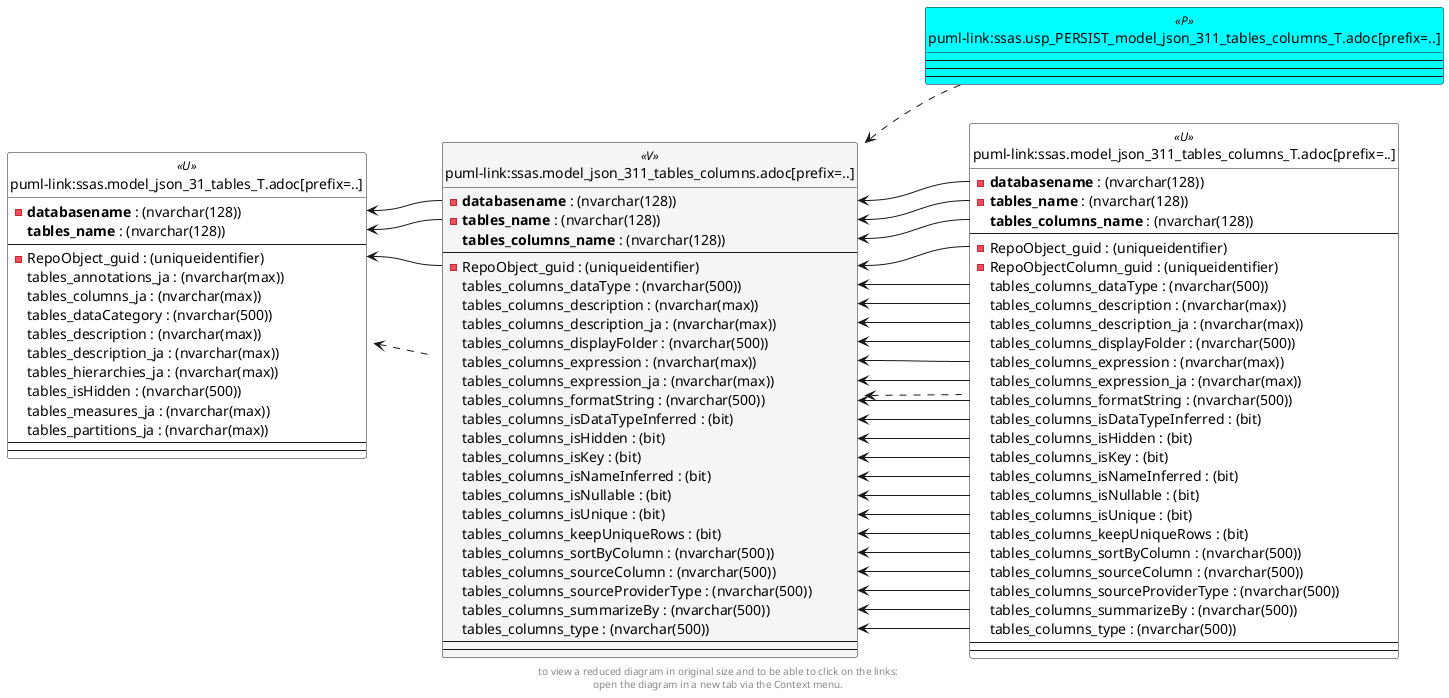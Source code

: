 @startuml
left to right direction
'top to bottom direction
hide circle
'avoide "." issues:
set namespaceSeparator none


skinparam class {
  BackgroundColor White
  BackgroundColor<<FN>> Yellow
  BackgroundColor<<FS>> Yellow
  BackgroundColor<<FT>> LightGray
  BackgroundColor<<IF>> Yellow
  BackgroundColor<<IS>> Yellow
  BackgroundColor<<P>> Aqua
  BackgroundColor<<PC>> Aqua
  BackgroundColor<<SN>> Yellow
  BackgroundColor<<SO>> SlateBlue
  BackgroundColor<<TF>> LightGray
  BackgroundColor<<TR>> Tomato
  BackgroundColor<<U>> White
  BackgroundColor<<V>> WhiteSmoke
  BackgroundColor<<X>> Aqua
}


entity "puml-link:ssas.model_json_31_tables_T.adoc[prefix=..]" as ssas.model_json_31_tables_T << U >> {
  - **databasename** : (nvarchar(128))
  **tables_name** : (nvarchar(128))
  --
  - RepoObject_guid : (uniqueidentifier)
  tables_annotations_ja : (nvarchar(max))
  tables_columns_ja : (nvarchar(max))
  tables_dataCategory : (nvarchar(500))
  tables_description : (nvarchar(max))
  tables_description_ja : (nvarchar(max))
  tables_hierarchies_ja : (nvarchar(max))
  tables_isHidden : (nvarchar(500))
  tables_measures_ja : (nvarchar(max))
  tables_partitions_ja : (nvarchar(max))
  --
  --
}

entity "puml-link:ssas.model_json_311_tables_columns.adoc[prefix=..]" as ssas.model_json_311_tables_columns << V >> {
  - **databasename** : (nvarchar(128))
  - **tables_name** : (nvarchar(128))
  **tables_columns_name** : (nvarchar(128))
  --
  - RepoObject_guid : (uniqueidentifier)
  tables_columns_dataType : (nvarchar(500))
  tables_columns_description : (nvarchar(max))
  tables_columns_description_ja : (nvarchar(max))
  tables_columns_displayFolder : (nvarchar(500))
  tables_columns_expression : (nvarchar(max))
  tables_columns_expression_ja : (nvarchar(max))
  tables_columns_formatString : (nvarchar(500))
  tables_columns_isDataTypeInferred : (bit)
  tables_columns_isHidden : (bit)
  tables_columns_isKey : (bit)
  tables_columns_isNameInferred : (bit)
  tables_columns_isNullable : (bit)
  tables_columns_isUnique : (bit)
  tables_columns_keepUniqueRows : (bit)
  tables_columns_sortByColumn : (nvarchar(500))
  tables_columns_sourceColumn : (nvarchar(500))
  tables_columns_sourceProviderType : (nvarchar(500))
  tables_columns_summarizeBy : (nvarchar(500))
  tables_columns_type : (nvarchar(500))
  --
  --
}

entity "puml-link:ssas.model_json_311_tables_columns_T.adoc[prefix=..]" as ssas.model_json_311_tables_columns_T << U >> {
  - **databasename** : (nvarchar(128))
  - **tables_name** : (nvarchar(128))
  **tables_columns_name** : (nvarchar(128))
  --
  - RepoObject_guid : (uniqueidentifier)
  - RepoObjectColumn_guid : (uniqueidentifier)
  tables_columns_dataType : (nvarchar(500))
  tables_columns_description : (nvarchar(max))
  tables_columns_description_ja : (nvarchar(max))
  tables_columns_displayFolder : (nvarchar(500))
  tables_columns_expression : (nvarchar(max))
  tables_columns_expression_ja : (nvarchar(max))
  tables_columns_formatString : (nvarchar(500))
  tables_columns_isDataTypeInferred : (bit)
  tables_columns_isHidden : (bit)
  tables_columns_isKey : (bit)
  tables_columns_isNameInferred : (bit)
  tables_columns_isNullable : (bit)
  tables_columns_isUnique : (bit)
  tables_columns_keepUniqueRows : (bit)
  tables_columns_sortByColumn : (nvarchar(500))
  tables_columns_sourceColumn : (nvarchar(500))
  tables_columns_sourceProviderType : (nvarchar(500))
  tables_columns_summarizeBy : (nvarchar(500))
  tables_columns_type : (nvarchar(500))
  --
  --
}

entity "puml-link:ssas.usp_PERSIST_model_json_311_tables_columns_T.adoc[prefix=..]" as ssas.usp_PERSIST_model_json_311_tables_columns_T << P >> {
  --
  --
  --
}

ssas.model_json_31_tables_T <.. ssas.model_json_311_tables_columns
ssas.model_json_311_tables_columns <.. ssas.model_json_311_tables_columns_T
ssas.model_json_311_tables_columns <.. ssas.usp_PERSIST_model_json_311_tables_columns_T
ssas.model_json_31_tables_T::databasename <-- ssas.model_json_311_tables_columns::databasename
ssas.model_json_31_tables_T::RepoObject_guid <-- ssas.model_json_311_tables_columns::RepoObject_guid
ssas.model_json_31_tables_T::tables_name <-- ssas.model_json_311_tables_columns::tables_name
ssas.model_json_311_tables_columns::databasename <-- ssas.model_json_311_tables_columns_T::databasename
ssas.model_json_311_tables_columns::RepoObject_guid <-- ssas.model_json_311_tables_columns_T::RepoObject_guid
ssas.model_json_311_tables_columns::tables_columns_dataType <-- ssas.model_json_311_tables_columns_T::tables_columns_dataType
ssas.model_json_311_tables_columns::tables_columns_description <-- ssas.model_json_311_tables_columns_T::tables_columns_description
ssas.model_json_311_tables_columns::tables_columns_description_ja <-- ssas.model_json_311_tables_columns_T::tables_columns_description_ja
ssas.model_json_311_tables_columns::tables_columns_displayFolder <-- ssas.model_json_311_tables_columns_T::tables_columns_displayFolder
ssas.model_json_311_tables_columns::tables_columns_expression <-- ssas.model_json_311_tables_columns_T::tables_columns_expression
ssas.model_json_311_tables_columns::tables_columns_expression_ja <-- ssas.model_json_311_tables_columns_T::tables_columns_expression_ja
ssas.model_json_311_tables_columns::tables_columns_formatString <-- ssas.model_json_311_tables_columns_T::tables_columns_formatString
ssas.model_json_311_tables_columns::tables_columns_isDataTypeInferred <-- ssas.model_json_311_tables_columns_T::tables_columns_isDataTypeInferred
ssas.model_json_311_tables_columns::tables_columns_isHidden <-- ssas.model_json_311_tables_columns_T::tables_columns_isHidden
ssas.model_json_311_tables_columns::tables_columns_isKey <-- ssas.model_json_311_tables_columns_T::tables_columns_isKey
ssas.model_json_311_tables_columns::tables_columns_isNameInferred <-- ssas.model_json_311_tables_columns_T::tables_columns_isNameInferred
ssas.model_json_311_tables_columns::tables_columns_isNullable <-- ssas.model_json_311_tables_columns_T::tables_columns_isNullable
ssas.model_json_311_tables_columns::tables_columns_isUnique <-- ssas.model_json_311_tables_columns_T::tables_columns_isUnique
ssas.model_json_311_tables_columns::tables_columns_keepUniqueRows <-- ssas.model_json_311_tables_columns_T::tables_columns_keepUniqueRows
ssas.model_json_311_tables_columns::tables_columns_name <-- ssas.model_json_311_tables_columns_T::tables_columns_name
ssas.model_json_311_tables_columns::tables_columns_sortByColumn <-- ssas.model_json_311_tables_columns_T::tables_columns_sortByColumn
ssas.model_json_311_tables_columns::tables_columns_sourceColumn <-- ssas.model_json_311_tables_columns_T::tables_columns_sourceColumn
ssas.model_json_311_tables_columns::tables_columns_sourceProviderType <-- ssas.model_json_311_tables_columns_T::tables_columns_sourceProviderType
ssas.model_json_311_tables_columns::tables_columns_summarizeBy <-- ssas.model_json_311_tables_columns_T::tables_columns_summarizeBy
ssas.model_json_311_tables_columns::tables_columns_type <-- ssas.model_json_311_tables_columns_T::tables_columns_type
ssas.model_json_311_tables_columns::tables_name <-- ssas.model_json_311_tables_columns_T::tables_name
footer
to view a reduced diagram in original size and to be able to click on the links:
open the diagram in a new tab via the Context menu.
end footer

@enduml

